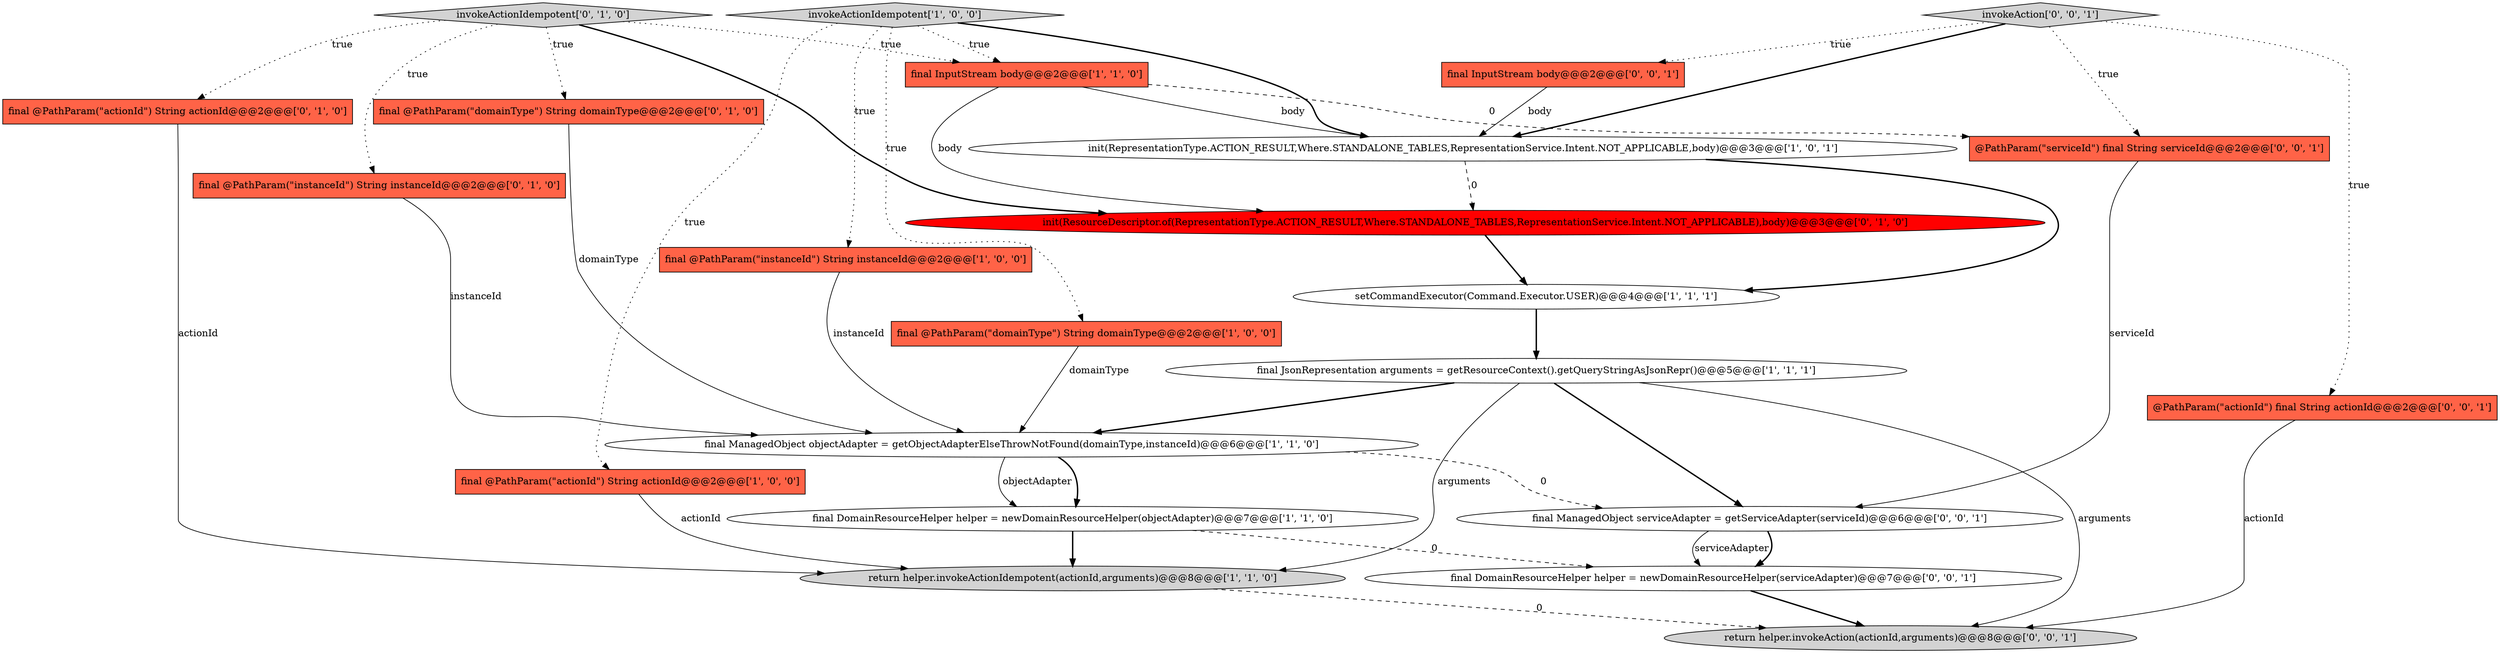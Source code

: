 digraph {
21 [style = filled, label = "final InputStream body@@@2@@@['0', '0', '1']", fillcolor = tomato, shape = box image = "AAA0AAABBB3BBB"];
16 [style = filled, label = "final ManagedObject serviceAdapter = getServiceAdapter(serviceId)@@@6@@@['0', '0', '1']", fillcolor = white, shape = ellipse image = "AAA0AAABBB3BBB"];
13 [style = filled, label = "final @PathParam(\"actionId\") String actionId@@@2@@@['0', '1', '0']", fillcolor = tomato, shape = box image = "AAA0AAABBB2BBB"];
14 [style = filled, label = "init(ResourceDescriptor.of(RepresentationType.ACTION_RESULT,Where.STANDALONE_TABLES,RepresentationService.Intent.NOT_APPLICABLE),body)@@@3@@@['0', '1', '0']", fillcolor = red, shape = ellipse image = "AAA1AAABBB2BBB"];
20 [style = filled, label = "return helper.invokeAction(actionId,arguments)@@@8@@@['0', '0', '1']", fillcolor = lightgray, shape = ellipse image = "AAA0AAABBB3BBB"];
5 [style = filled, label = "init(RepresentationType.ACTION_RESULT,Where.STANDALONE_TABLES,RepresentationService.Intent.NOT_APPLICABLE,body)@@@3@@@['1', '0', '1']", fillcolor = white, shape = ellipse image = "AAA0AAABBB1BBB"];
4 [style = filled, label = "return helper.invokeActionIdempotent(actionId,arguments)@@@8@@@['1', '1', '0']", fillcolor = lightgray, shape = ellipse image = "AAA0AAABBB1BBB"];
22 [style = filled, label = "@PathParam(\"serviceId\") final String serviceId@@@2@@@['0', '0', '1']", fillcolor = tomato, shape = box image = "AAA0AAABBB3BBB"];
6 [style = filled, label = "final @PathParam(\"instanceId\") String instanceId@@@2@@@['1', '0', '0']", fillcolor = tomato, shape = box image = "AAA0AAABBB1BBB"];
3 [style = filled, label = "setCommandExecutor(Command.Executor.USER)@@@4@@@['1', '1', '1']", fillcolor = white, shape = ellipse image = "AAA0AAABBB1BBB"];
15 [style = filled, label = "final @PathParam(\"instanceId\") String instanceId@@@2@@@['0', '1', '0']", fillcolor = tomato, shape = box image = "AAA0AAABBB2BBB"];
1 [style = filled, label = "final @PathParam(\"domainType\") String domainType@@@2@@@['1', '0', '0']", fillcolor = tomato, shape = box image = "AAA0AAABBB1BBB"];
9 [style = filled, label = "final InputStream body@@@2@@@['1', '1', '0']", fillcolor = tomato, shape = box image = "AAA0AAABBB1BBB"];
19 [style = filled, label = "final DomainResourceHelper helper = newDomainResourceHelper(serviceAdapter)@@@7@@@['0', '0', '1']", fillcolor = white, shape = ellipse image = "AAA0AAABBB3BBB"];
18 [style = filled, label = "@PathParam(\"actionId\") final String actionId@@@2@@@['0', '0', '1']", fillcolor = tomato, shape = box image = "AAA0AAABBB3BBB"];
2 [style = filled, label = "invokeActionIdempotent['1', '0', '0']", fillcolor = lightgray, shape = diamond image = "AAA0AAABBB1BBB"];
0 [style = filled, label = "final DomainResourceHelper helper = newDomainResourceHelper(objectAdapter)@@@7@@@['1', '1', '0']", fillcolor = white, shape = ellipse image = "AAA0AAABBB1BBB"];
10 [style = filled, label = "final ManagedObject objectAdapter = getObjectAdapterElseThrowNotFound(domainType,instanceId)@@@6@@@['1', '1', '0']", fillcolor = white, shape = ellipse image = "AAA0AAABBB1BBB"];
17 [style = filled, label = "invokeAction['0', '0', '1']", fillcolor = lightgray, shape = diamond image = "AAA0AAABBB3BBB"];
11 [style = filled, label = "final @PathParam(\"domainType\") String domainType@@@2@@@['0', '1', '0']", fillcolor = tomato, shape = box image = "AAA0AAABBB2BBB"];
8 [style = filled, label = "final JsonRepresentation arguments = getResourceContext().getQueryStringAsJsonRepr()@@@5@@@['1', '1', '1']", fillcolor = white, shape = ellipse image = "AAA0AAABBB1BBB"];
7 [style = filled, label = "final @PathParam(\"actionId\") String actionId@@@2@@@['1', '0', '0']", fillcolor = tomato, shape = box image = "AAA0AAABBB1BBB"];
12 [style = filled, label = "invokeActionIdempotent['0', '1', '0']", fillcolor = lightgray, shape = diamond image = "AAA0AAABBB2BBB"];
9->5 [style = solid, label="body"];
5->3 [style = bold, label=""];
14->3 [style = bold, label=""];
8->10 [style = bold, label=""];
8->16 [style = bold, label=""];
17->5 [style = bold, label=""];
21->5 [style = solid, label="body"];
5->14 [style = dashed, label="0"];
17->18 [style = dotted, label="true"];
9->14 [style = solid, label="body"];
16->19 [style = solid, label="serviceAdapter"];
15->10 [style = solid, label="instanceId"];
0->19 [style = dashed, label="0"];
19->20 [style = bold, label=""];
12->15 [style = dotted, label="true"];
8->4 [style = solid, label="arguments"];
9->22 [style = dashed, label="0"];
1->10 [style = solid, label="domainType"];
7->4 [style = solid, label="actionId"];
16->19 [style = bold, label=""];
12->11 [style = dotted, label="true"];
13->4 [style = solid, label="actionId"];
18->20 [style = solid, label="actionId"];
12->13 [style = dotted, label="true"];
2->9 [style = dotted, label="true"];
11->10 [style = solid, label="domainType"];
10->0 [style = solid, label="objectAdapter"];
8->20 [style = solid, label="arguments"];
0->4 [style = bold, label=""];
2->1 [style = dotted, label="true"];
2->6 [style = dotted, label="true"];
3->8 [style = bold, label=""];
2->7 [style = dotted, label="true"];
4->20 [style = dashed, label="0"];
10->0 [style = bold, label=""];
12->14 [style = bold, label=""];
17->22 [style = dotted, label="true"];
22->16 [style = solid, label="serviceId"];
10->16 [style = dashed, label="0"];
17->21 [style = dotted, label="true"];
6->10 [style = solid, label="instanceId"];
2->5 [style = bold, label=""];
12->9 [style = dotted, label="true"];
}
